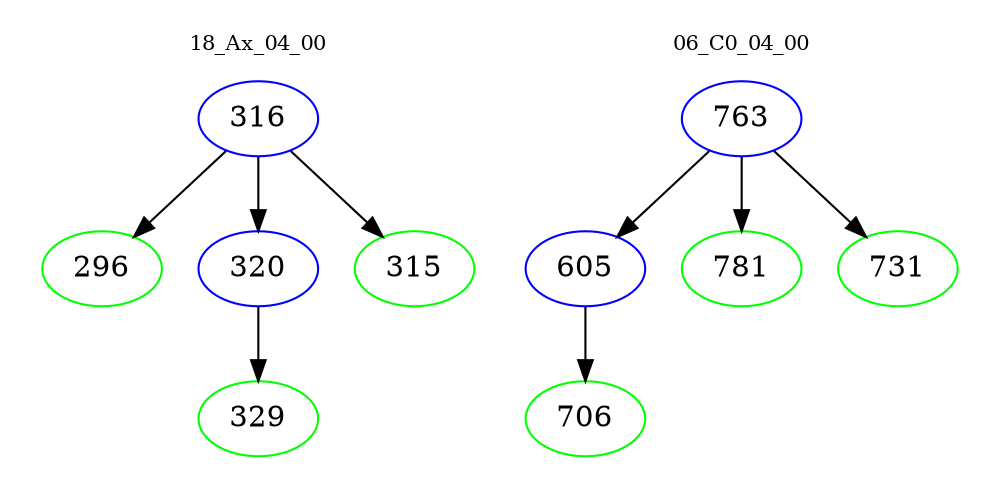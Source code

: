 digraph{
subgraph cluster_0 {
color = white
label = "18_Ax_04_00";
fontsize=10;
T0_316 [label="316", color="blue"]
T0_316 -> T0_296 [color="black"]
T0_296 [label="296", color="green"]
T0_316 -> T0_320 [color="black"]
T0_320 [label="320", color="blue"]
T0_320 -> T0_329 [color="black"]
T0_329 [label="329", color="green"]
T0_316 -> T0_315 [color="black"]
T0_315 [label="315", color="green"]
}
subgraph cluster_1 {
color = white
label = "06_C0_04_00";
fontsize=10;
T1_763 [label="763", color="blue"]
T1_763 -> T1_605 [color="black"]
T1_605 [label="605", color="blue"]
T1_605 -> T1_706 [color="black"]
T1_706 [label="706", color="green"]
T1_763 -> T1_781 [color="black"]
T1_781 [label="781", color="green"]
T1_763 -> T1_731 [color="black"]
T1_731 [label="731", color="green"]
}
}
